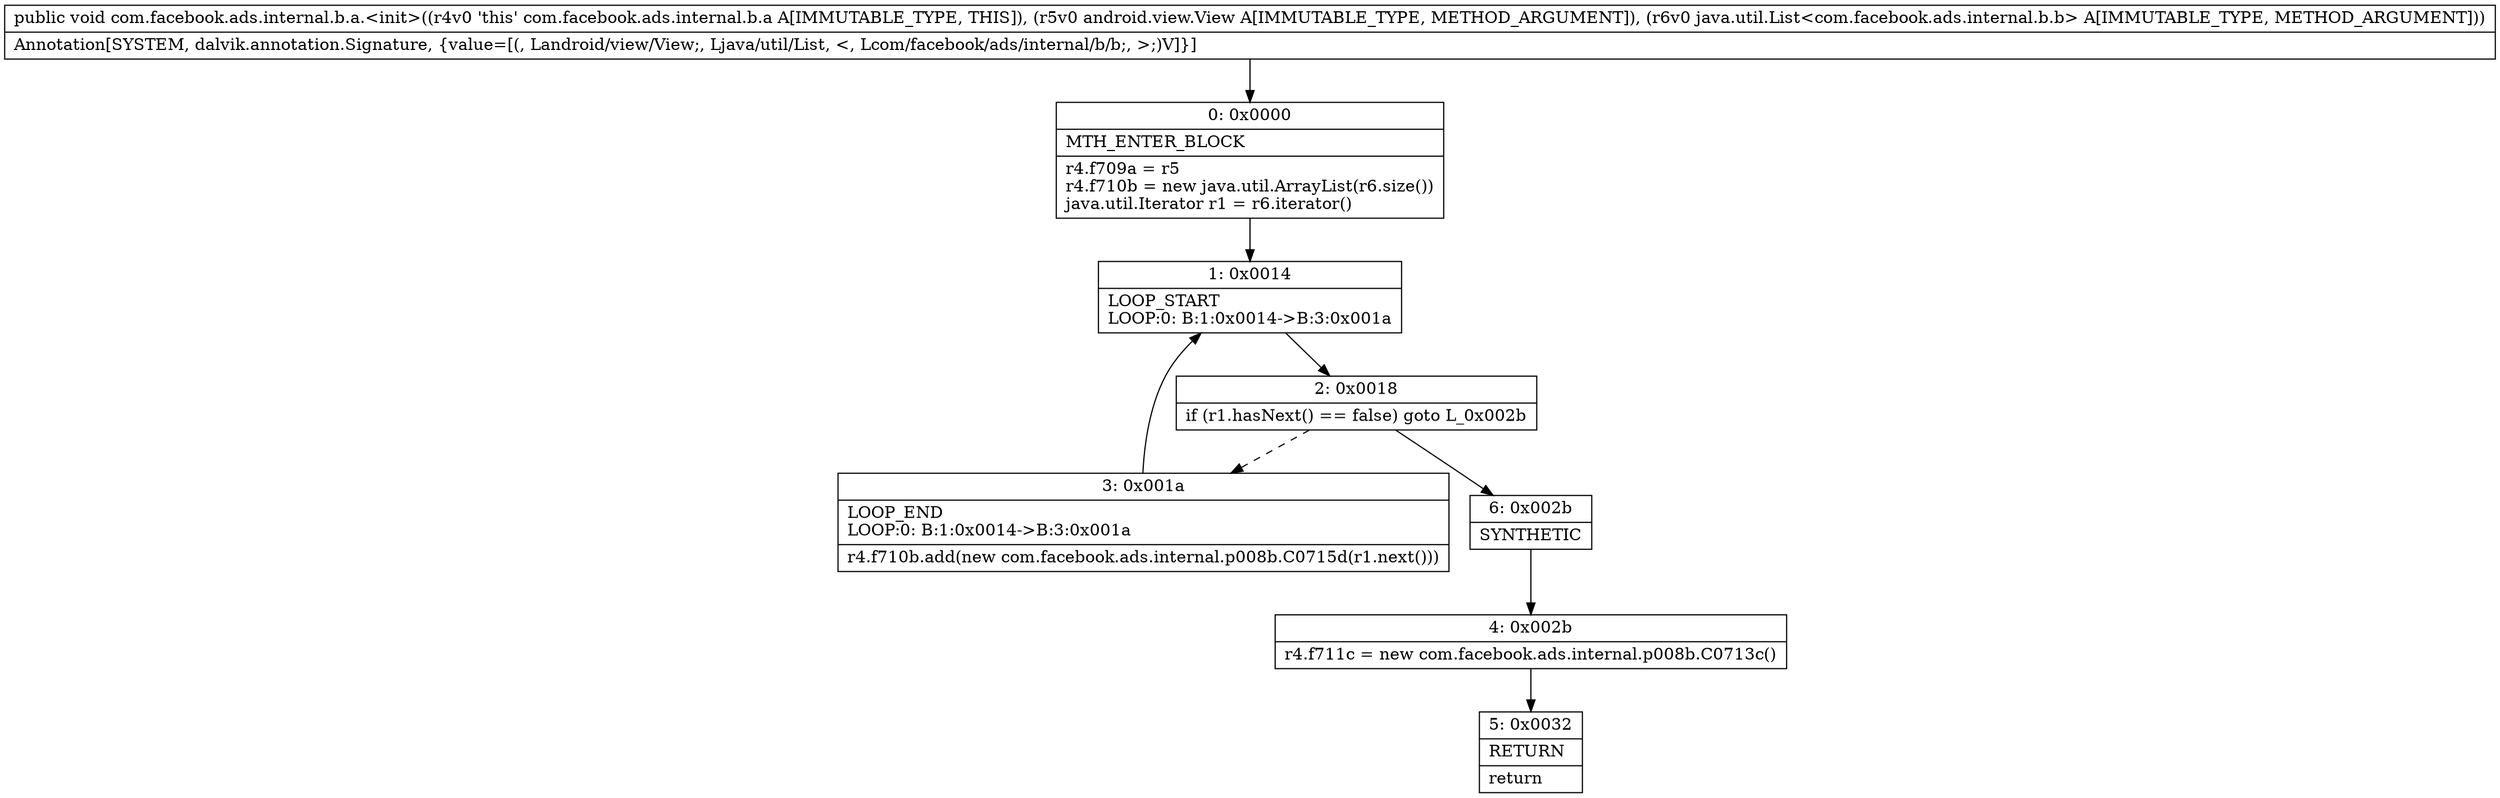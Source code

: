 digraph "CFG forcom.facebook.ads.internal.b.a.\<init\>(Landroid\/view\/View;Ljava\/util\/List;)V" {
Node_0 [shape=record,label="{0\:\ 0x0000|MTH_ENTER_BLOCK\l|r4.f709a = r5\lr4.f710b = new java.util.ArrayList(r6.size())\ljava.util.Iterator r1 = r6.iterator()\l}"];
Node_1 [shape=record,label="{1\:\ 0x0014|LOOP_START\lLOOP:0: B:1:0x0014\-\>B:3:0x001a\l}"];
Node_2 [shape=record,label="{2\:\ 0x0018|if (r1.hasNext() == false) goto L_0x002b\l}"];
Node_3 [shape=record,label="{3\:\ 0x001a|LOOP_END\lLOOP:0: B:1:0x0014\-\>B:3:0x001a\l|r4.f710b.add(new com.facebook.ads.internal.p008b.C0715d(r1.next()))\l}"];
Node_4 [shape=record,label="{4\:\ 0x002b|r4.f711c = new com.facebook.ads.internal.p008b.C0713c()\l}"];
Node_5 [shape=record,label="{5\:\ 0x0032|RETURN\l|return\l}"];
Node_6 [shape=record,label="{6\:\ 0x002b|SYNTHETIC\l}"];
MethodNode[shape=record,label="{public void com.facebook.ads.internal.b.a.\<init\>((r4v0 'this' com.facebook.ads.internal.b.a A[IMMUTABLE_TYPE, THIS]), (r5v0 android.view.View A[IMMUTABLE_TYPE, METHOD_ARGUMENT]), (r6v0 java.util.List\<com.facebook.ads.internal.b.b\> A[IMMUTABLE_TYPE, METHOD_ARGUMENT]))  | Annotation[SYSTEM, dalvik.annotation.Signature, \{value=[(, Landroid\/view\/View;, Ljava\/util\/List, \<, Lcom\/facebook\/ads\/internal\/b\/b;, \>;)V]\}]\l}"];
MethodNode -> Node_0;
Node_0 -> Node_1;
Node_1 -> Node_2;
Node_2 -> Node_3[style=dashed];
Node_2 -> Node_6;
Node_3 -> Node_1;
Node_4 -> Node_5;
Node_6 -> Node_4;
}

